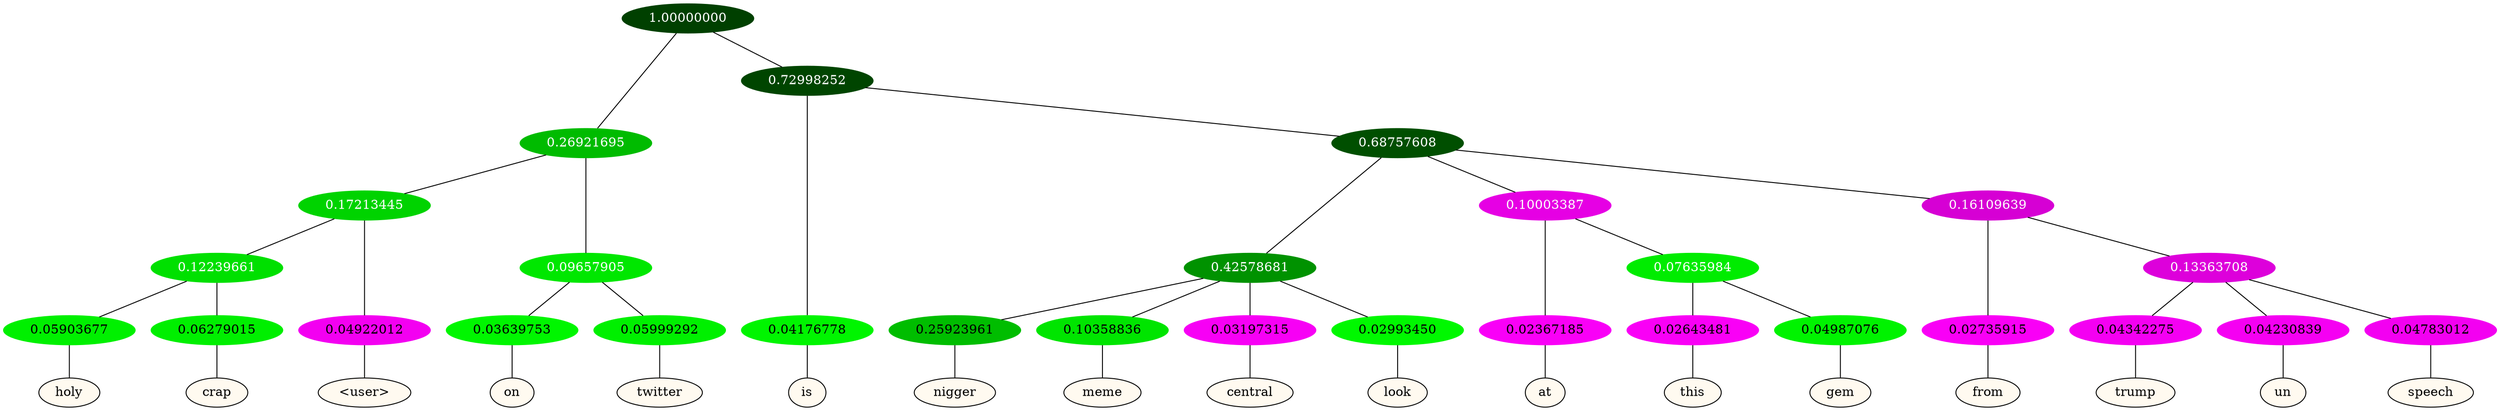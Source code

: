 graph {
	node [format=png height=0.15 nodesep=0.001 ordering=out overlap=prism overlap_scaling=0.01 ranksep=0.001 ratio=0.2 style=filled width=0.15]
	{
		rank=same
		a_w_14 [label=holy color=black fillcolor=floralwhite style="filled,solid"]
		a_w_15 [label=crap color=black fillcolor=floralwhite style="filled,solid"]
		a_w_8 [label="\<user\>" color=black fillcolor=floralwhite style="filled,solid"]
		a_w_9 [label=on color=black fillcolor=floralwhite style="filled,solid"]
		a_w_10 [label=twitter color=black fillcolor=floralwhite style="filled,solid"]
		a_w_5 [label=is color=black fillcolor=floralwhite style="filled,solid"]
		a_w_16 [label=nigger color=black fillcolor=floralwhite style="filled,solid"]
		a_w_17 [label=meme color=black fillcolor=floralwhite style="filled,solid"]
		a_w_18 [label=central color=black fillcolor=floralwhite style="filled,solid"]
		a_w_19 [label=look color=black fillcolor=floralwhite style="filled,solid"]
		a_w_20 [label=at color=black fillcolor=floralwhite style="filled,solid"]
		a_w_24 [label=this color=black fillcolor=floralwhite style="filled,solid"]
		a_w_25 [label=gem color=black fillcolor=floralwhite style="filled,solid"]
		a_w_22 [label=from color=black fillcolor=floralwhite style="filled,solid"]
		a_w_26 [label=trump color=black fillcolor=floralwhite style="filled,solid"]
		a_w_27 [label=un color=black fillcolor=floralwhite style="filled,solid"]
		a_w_28 [label=speech color=black fillcolor=floralwhite style="filled,solid"]
	}
	a_n_14 -- a_w_14
	a_n_15 -- a_w_15
	a_n_8 -- a_w_8
	a_n_9 -- a_w_9
	a_n_10 -- a_w_10
	a_n_5 -- a_w_5
	a_n_16 -- a_w_16
	a_n_17 -- a_w_17
	a_n_18 -- a_w_18
	a_n_19 -- a_w_19
	a_n_20 -- a_w_20
	a_n_24 -- a_w_24
	a_n_25 -- a_w_25
	a_n_22 -- a_w_22
	a_n_26 -- a_w_26
	a_n_27 -- a_w_27
	a_n_28 -- a_w_28
	{
		rank=same
		a_n_14 [label=0.05903677 color="0.334 1.000 0.941" fontcolor=black]
		a_n_15 [label=0.06279015 color="0.334 1.000 0.937" fontcolor=black]
		a_n_8 [label=0.04922012 color="0.835 1.000 0.951" fontcolor=black]
		a_n_9 [label=0.03639753 color="0.334 1.000 0.964" fontcolor=black]
		a_n_10 [label=0.05999292 color="0.334 1.000 0.940" fontcolor=black]
		a_n_5 [label=0.04176778 color="0.334 1.000 0.958" fontcolor=black]
		a_n_16 [label=0.25923961 color="0.334 1.000 0.741" fontcolor=black]
		a_n_17 [label=0.10358836 color="0.334 1.000 0.896" fontcolor=black]
		a_n_18 [label=0.03197315 color="0.835 1.000 0.968" fontcolor=black]
		a_n_19 [label=0.02993450 color="0.334 1.000 0.970" fontcolor=black]
		a_n_20 [label=0.02367185 color="0.835 1.000 0.976" fontcolor=black]
		a_n_24 [label=0.02643481 color="0.835 1.000 0.974" fontcolor=black]
		a_n_25 [label=0.04987076 color="0.334 1.000 0.950" fontcolor=black]
		a_n_22 [label=0.02735915 color="0.835 1.000 0.973" fontcolor=black]
		a_n_26 [label=0.04342275 color="0.835 1.000 0.957" fontcolor=black]
		a_n_27 [label=0.04230839 color="0.835 1.000 0.958" fontcolor=black]
		a_n_28 [label=0.04783012 color="0.835 1.000 0.952" fontcolor=black]
	}
	a_n_0 [label=1.00000000 color="0.334 1.000 0.250" fontcolor=grey99]
	a_n_1 [label=0.26921695 color="0.334 1.000 0.731" fontcolor=grey99]
	a_n_0 -- a_n_1
	a_n_2 [label=0.72998252 color="0.334 1.000 0.270" fontcolor=grey99]
	a_n_0 -- a_n_2
	a_n_3 [label=0.17213445 color="0.334 1.000 0.828" fontcolor=grey99]
	a_n_1 -- a_n_3
	a_n_4 [label=0.09657905 color="0.334 1.000 0.903" fontcolor=grey99]
	a_n_1 -- a_n_4
	a_n_2 -- a_n_5
	a_n_6 [label=0.68757608 color="0.334 1.000 0.312" fontcolor=grey99]
	a_n_2 -- a_n_6
	a_n_7 [label=0.12239661 color="0.334 1.000 0.878" fontcolor=grey99]
	a_n_3 -- a_n_7
	a_n_3 -- a_n_8
	a_n_4 -- a_n_9
	a_n_4 -- a_n_10
	a_n_11 [label=0.42578681 color="0.334 1.000 0.574" fontcolor=grey99]
	a_n_6 -- a_n_11
	a_n_12 [label=0.10003387 color="0.835 1.000 0.900" fontcolor=grey99]
	a_n_6 -- a_n_12
	a_n_13 [label=0.16109639 color="0.835 1.000 0.839" fontcolor=grey99]
	a_n_6 -- a_n_13
	a_n_7 -- a_n_14
	a_n_7 -- a_n_15
	a_n_11 -- a_n_16
	a_n_11 -- a_n_17
	a_n_11 -- a_n_18
	a_n_11 -- a_n_19
	a_n_12 -- a_n_20
	a_n_21 [label=0.07635984 color="0.334 1.000 0.924" fontcolor=grey99]
	a_n_12 -- a_n_21
	a_n_13 -- a_n_22
	a_n_23 [label=0.13363708 color="0.835 1.000 0.866" fontcolor=grey99]
	a_n_13 -- a_n_23
	a_n_21 -- a_n_24
	a_n_21 -- a_n_25
	a_n_23 -- a_n_26
	a_n_23 -- a_n_27
	a_n_23 -- a_n_28
}

